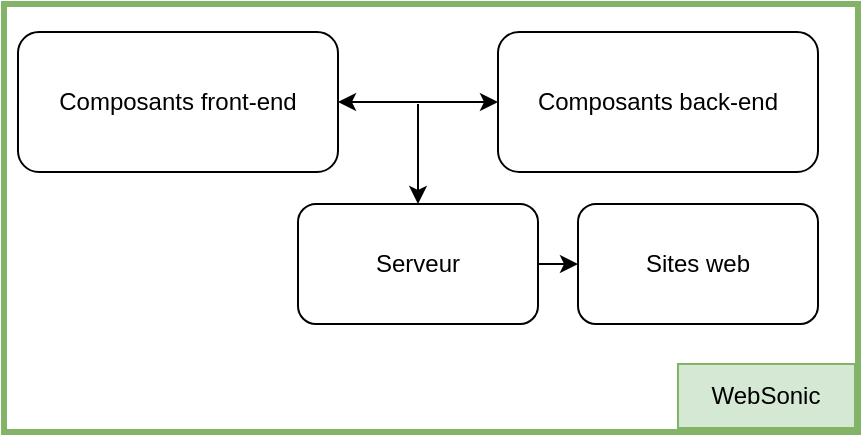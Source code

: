 <mxfile version="22.0.0" type="github">
  <diagram name="Page-1" id="C_ZBUsKCrzRcflvogzkr">
    <mxGraphModel dx="1434" dy="726" grid="1" gridSize="10" guides="1" tooltips="1" connect="1" arrows="1" fold="1" page="1" pageScale="1" pageWidth="827" pageHeight="1169" math="0" shadow="0">
      <root>
        <mxCell id="0" />
        <mxCell id="1" parent="0" />
        <mxCell id="q27LmW4uRz-Amyi7C36D-31" value="" style="endArrow=classic;html=1;rounded=0;entryX=0.5;entryY=0;entryDx=0;entryDy=0;" parent="1" target="q27LmW4uRz-Amyi7C36D-29" edge="1">
          <mxGeometry width="50" height="50" relative="1" as="geometry">
            <mxPoint x="247" y="90" as="sourcePoint" />
            <mxPoint x="287" y="120" as="targetPoint" />
          </mxGeometry>
        </mxCell>
        <mxCell id="q27LmW4uRz-Amyi7C36D-26" value="" style="rounded=0;whiteSpace=wrap;html=1;fillColor=none;strokeColor=#82b366;strokeWidth=3;" parent="1" vertex="1">
          <mxGeometry x="40" y="40" width="427" height="214" as="geometry" />
        </mxCell>
        <mxCell id="q27LmW4uRz-Amyi7C36D-27" value="WebSonic" style="rounded=0;whiteSpace=wrap;html=1;fillColor=#d5e8d4;strokeColor=#82b366;" parent="1" vertex="1">
          <mxGeometry x="376.999" y="220" width="88.484" height="32" as="geometry" />
        </mxCell>
        <mxCell id="q27LmW4uRz-Amyi7C36D-24" value="Sites web" style="rounded=1;whiteSpace=wrap;html=1;" parent="1" vertex="1">
          <mxGeometry x="327" y="140" width="120" height="60" as="geometry" />
        </mxCell>
        <mxCell id="q27LmW4uRz-Amyi7C36D-29" value="Serveur" style="rounded=1;whiteSpace=wrap;html=1;" parent="1" vertex="1">
          <mxGeometry x="187" y="140" width="120" height="60" as="geometry" />
        </mxCell>
        <mxCell id="q27LmW4uRz-Amyi7C36D-18" value="Composants front-end" style="rounded=1;whiteSpace=wrap;html=1;" parent="1" vertex="1">
          <mxGeometry x="47" y="54" width="160" height="70" as="geometry" />
        </mxCell>
        <mxCell id="q27LmW4uRz-Amyi7C36D-19" value="Composants back-end" style="rounded=1;whiteSpace=wrap;html=1;" parent="1" vertex="1">
          <mxGeometry x="287" y="54" width="160" height="70" as="geometry" />
        </mxCell>
        <mxCell id="q27LmW4uRz-Amyi7C36D-28" value="" style="endArrow=classic;startArrow=classic;html=1;rounded=0;exitX=1;exitY=0.5;exitDx=0;exitDy=0;entryX=0;entryY=0.5;entryDx=0;entryDy=0;" parent="1" source="q27LmW4uRz-Amyi7C36D-18" target="q27LmW4uRz-Amyi7C36D-19" edge="1">
          <mxGeometry width="50" height="50" relative="1" as="geometry">
            <mxPoint x="436" y="294" as="sourcePoint" />
            <mxPoint x="486" y="244" as="targetPoint" />
          </mxGeometry>
        </mxCell>
        <mxCell id="q27LmW4uRz-Amyi7C36D-30" value="" style="endArrow=classic;html=1;rounded=0;exitX=1;exitY=0.5;exitDx=0;exitDy=0;entryX=0;entryY=0.5;entryDx=0;entryDy=0;" parent="1" source="q27LmW4uRz-Amyi7C36D-29" target="q27LmW4uRz-Amyi7C36D-24" edge="1">
          <mxGeometry width="50" height="50" relative="1" as="geometry">
            <mxPoint x="257" y="340" as="sourcePoint" />
            <mxPoint x="307" y="290" as="targetPoint" />
          </mxGeometry>
        </mxCell>
      </root>
    </mxGraphModel>
  </diagram>
</mxfile>
